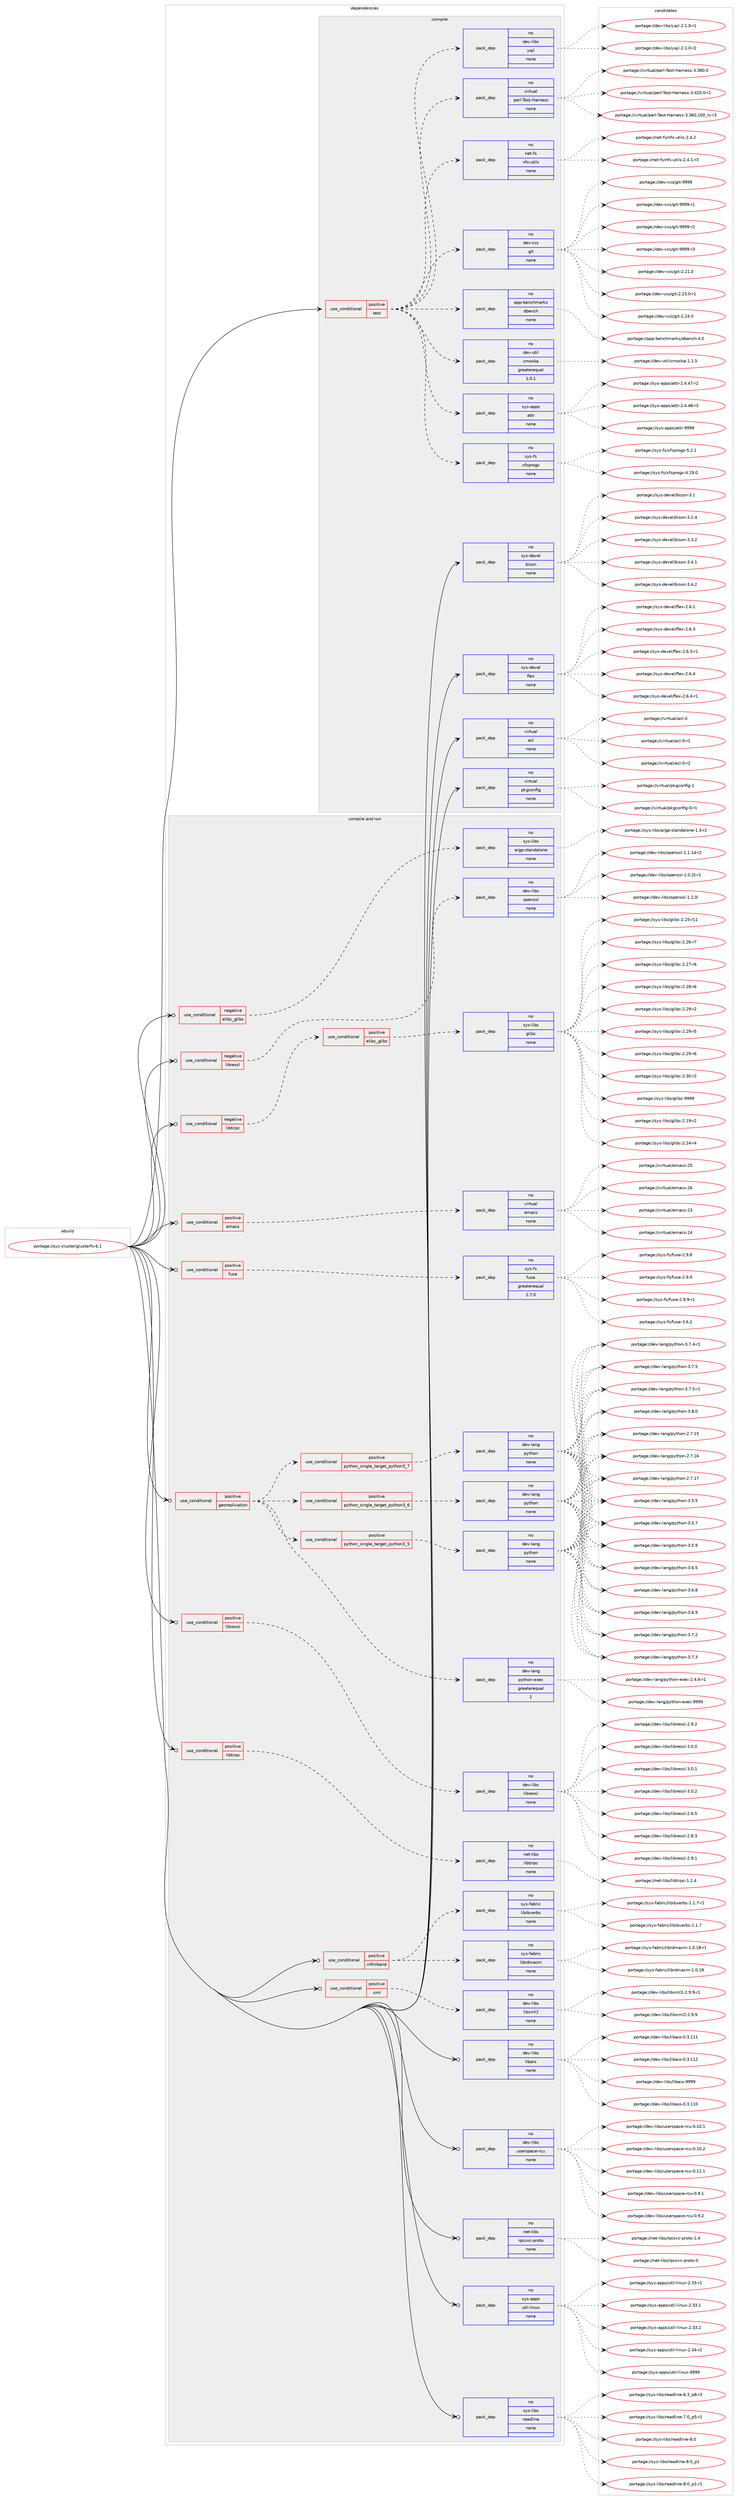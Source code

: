 digraph prolog {

# *************
# Graph options
# *************

newrank=true;
concentrate=true;
compound=true;
graph [rankdir=LR,fontname=Helvetica,fontsize=10,ranksep=1.5];#, ranksep=2.5, nodesep=0.2];
edge  [arrowhead=vee];
node  [fontname=Helvetica,fontsize=10];

# **********
# The ebuild
# **********

subgraph cluster_leftcol {
color=gray;
rank=same;
label=<<i>ebuild</i>>;
id [label="portage://sys-cluster/glusterfs-6.1", color=red, width=4, href="../sys-cluster/glusterfs-6.1.svg"];
}

# ****************
# The dependencies
# ****************

subgraph cluster_midcol {
color=gray;
label=<<i>dependencies</i>>;
subgraph cluster_compile {
fillcolor="#eeeeee";
style=filled;
label=<<i>compile</i>>;
subgraph cond101313 {
dependency416970 [label=<<TABLE BORDER="0" CELLBORDER="1" CELLSPACING="0" CELLPADDING="4"><TR><TD ROWSPAN="3" CELLPADDING="10">use_conditional</TD></TR><TR><TD>positive</TD></TR><TR><TD>test</TD></TR></TABLE>>, shape=none, color=red];
subgraph pack308664 {
dependency416971 [label=<<TABLE BORDER="0" CELLBORDER="1" CELLSPACING="0" CELLPADDING="4" WIDTH="220"><TR><TD ROWSPAN="6" CELLPADDING="30">pack_dep</TD></TR><TR><TD WIDTH="110">no</TD></TR><TR><TD>dev-util</TD></TR><TR><TD>cmocka</TD></TR><TR><TD>greaterequal</TD></TR><TR><TD>1.0.1</TD></TR></TABLE>>, shape=none, color=blue];
}
dependency416970:e -> dependency416971:w [weight=20,style="dashed",arrowhead="vee"];
subgraph pack308665 {
dependency416972 [label=<<TABLE BORDER="0" CELLBORDER="1" CELLSPACING="0" CELLPADDING="4" WIDTH="220"><TR><TD ROWSPAN="6" CELLPADDING="30">pack_dep</TD></TR><TR><TD WIDTH="110">no</TD></TR><TR><TD>app-benchmarks</TD></TR><TR><TD>dbench</TD></TR><TR><TD>none</TD></TR><TR><TD></TD></TR></TABLE>>, shape=none, color=blue];
}
dependency416970:e -> dependency416972:w [weight=20,style="dashed",arrowhead="vee"];
subgraph pack308666 {
dependency416973 [label=<<TABLE BORDER="0" CELLBORDER="1" CELLSPACING="0" CELLPADDING="4" WIDTH="220"><TR><TD ROWSPAN="6" CELLPADDING="30">pack_dep</TD></TR><TR><TD WIDTH="110">no</TD></TR><TR><TD>dev-vcs</TD></TR><TR><TD>git</TD></TR><TR><TD>none</TD></TR><TR><TD></TD></TR></TABLE>>, shape=none, color=blue];
}
dependency416970:e -> dependency416973:w [weight=20,style="dashed",arrowhead="vee"];
subgraph pack308667 {
dependency416974 [label=<<TABLE BORDER="0" CELLBORDER="1" CELLSPACING="0" CELLPADDING="4" WIDTH="220"><TR><TD ROWSPAN="6" CELLPADDING="30">pack_dep</TD></TR><TR><TD WIDTH="110">no</TD></TR><TR><TD>net-fs</TD></TR><TR><TD>nfs-utils</TD></TR><TR><TD>none</TD></TR><TR><TD></TD></TR></TABLE>>, shape=none, color=blue];
}
dependency416970:e -> dependency416974:w [weight=20,style="dashed",arrowhead="vee"];
subgraph pack308668 {
dependency416975 [label=<<TABLE BORDER="0" CELLBORDER="1" CELLSPACING="0" CELLPADDING="4" WIDTH="220"><TR><TD ROWSPAN="6" CELLPADDING="30">pack_dep</TD></TR><TR><TD WIDTH="110">no</TD></TR><TR><TD>virtual</TD></TR><TR><TD>perl-Test-Harness</TD></TR><TR><TD>none</TD></TR><TR><TD></TD></TR></TABLE>>, shape=none, color=blue];
}
dependency416970:e -> dependency416975:w [weight=20,style="dashed",arrowhead="vee"];
subgraph pack308669 {
dependency416976 [label=<<TABLE BORDER="0" CELLBORDER="1" CELLSPACING="0" CELLPADDING="4" WIDTH="220"><TR><TD ROWSPAN="6" CELLPADDING="30">pack_dep</TD></TR><TR><TD WIDTH="110">no</TD></TR><TR><TD>dev-libs</TD></TR><TR><TD>yajl</TD></TR><TR><TD>none</TD></TR><TR><TD></TD></TR></TABLE>>, shape=none, color=blue];
}
dependency416970:e -> dependency416976:w [weight=20,style="dashed",arrowhead="vee"];
subgraph pack308670 {
dependency416977 [label=<<TABLE BORDER="0" CELLBORDER="1" CELLSPACING="0" CELLPADDING="4" WIDTH="220"><TR><TD ROWSPAN="6" CELLPADDING="30">pack_dep</TD></TR><TR><TD WIDTH="110">no</TD></TR><TR><TD>sys-fs</TD></TR><TR><TD>xfsprogs</TD></TR><TR><TD>none</TD></TR><TR><TD></TD></TR></TABLE>>, shape=none, color=blue];
}
dependency416970:e -> dependency416977:w [weight=20,style="dashed",arrowhead="vee"];
subgraph pack308671 {
dependency416978 [label=<<TABLE BORDER="0" CELLBORDER="1" CELLSPACING="0" CELLPADDING="4" WIDTH="220"><TR><TD ROWSPAN="6" CELLPADDING="30">pack_dep</TD></TR><TR><TD WIDTH="110">no</TD></TR><TR><TD>sys-apps</TD></TR><TR><TD>attr</TD></TR><TR><TD>none</TD></TR><TR><TD></TD></TR></TABLE>>, shape=none, color=blue];
}
dependency416970:e -> dependency416978:w [weight=20,style="dashed",arrowhead="vee"];
}
id:e -> dependency416970:w [weight=20,style="solid",arrowhead="vee"];
subgraph pack308672 {
dependency416979 [label=<<TABLE BORDER="0" CELLBORDER="1" CELLSPACING="0" CELLPADDING="4" WIDTH="220"><TR><TD ROWSPAN="6" CELLPADDING="30">pack_dep</TD></TR><TR><TD WIDTH="110">no</TD></TR><TR><TD>sys-devel</TD></TR><TR><TD>bison</TD></TR><TR><TD>none</TD></TR><TR><TD></TD></TR></TABLE>>, shape=none, color=blue];
}
id:e -> dependency416979:w [weight=20,style="solid",arrowhead="vee"];
subgraph pack308673 {
dependency416980 [label=<<TABLE BORDER="0" CELLBORDER="1" CELLSPACING="0" CELLPADDING="4" WIDTH="220"><TR><TD ROWSPAN="6" CELLPADDING="30">pack_dep</TD></TR><TR><TD WIDTH="110">no</TD></TR><TR><TD>sys-devel</TD></TR><TR><TD>flex</TD></TR><TR><TD>none</TD></TR><TR><TD></TD></TR></TABLE>>, shape=none, color=blue];
}
id:e -> dependency416980:w [weight=20,style="solid",arrowhead="vee"];
subgraph pack308674 {
dependency416981 [label=<<TABLE BORDER="0" CELLBORDER="1" CELLSPACING="0" CELLPADDING="4" WIDTH="220"><TR><TD ROWSPAN="6" CELLPADDING="30">pack_dep</TD></TR><TR><TD WIDTH="110">no</TD></TR><TR><TD>virtual</TD></TR><TR><TD>acl</TD></TR><TR><TD>none</TD></TR><TR><TD></TD></TR></TABLE>>, shape=none, color=blue];
}
id:e -> dependency416981:w [weight=20,style="solid",arrowhead="vee"];
subgraph pack308675 {
dependency416982 [label=<<TABLE BORDER="0" CELLBORDER="1" CELLSPACING="0" CELLPADDING="4" WIDTH="220"><TR><TD ROWSPAN="6" CELLPADDING="30">pack_dep</TD></TR><TR><TD WIDTH="110">no</TD></TR><TR><TD>virtual</TD></TR><TR><TD>pkgconfig</TD></TR><TR><TD>none</TD></TR><TR><TD></TD></TR></TABLE>>, shape=none, color=blue];
}
id:e -> dependency416982:w [weight=20,style="solid",arrowhead="vee"];
}
subgraph cluster_compileandrun {
fillcolor="#eeeeee";
style=filled;
label=<<i>compile and run</i>>;
subgraph cond101314 {
dependency416983 [label=<<TABLE BORDER="0" CELLBORDER="1" CELLSPACING="0" CELLPADDING="4"><TR><TD ROWSPAN="3" CELLPADDING="10">use_conditional</TD></TR><TR><TD>negative</TD></TR><TR><TD>elibc_glibc</TD></TR></TABLE>>, shape=none, color=red];
subgraph pack308676 {
dependency416984 [label=<<TABLE BORDER="0" CELLBORDER="1" CELLSPACING="0" CELLPADDING="4" WIDTH="220"><TR><TD ROWSPAN="6" CELLPADDING="30">pack_dep</TD></TR><TR><TD WIDTH="110">no</TD></TR><TR><TD>sys-libs</TD></TR><TR><TD>argp-standalone</TD></TR><TR><TD>none</TD></TR><TR><TD></TD></TR></TABLE>>, shape=none, color=blue];
}
dependency416983:e -> dependency416984:w [weight=20,style="dashed",arrowhead="vee"];
}
id:e -> dependency416983:w [weight=20,style="solid",arrowhead="odotvee"];
subgraph cond101315 {
dependency416985 [label=<<TABLE BORDER="0" CELLBORDER="1" CELLSPACING="0" CELLPADDING="4"><TR><TD ROWSPAN="3" CELLPADDING="10">use_conditional</TD></TR><TR><TD>negative</TD></TR><TR><TD>libressl</TD></TR></TABLE>>, shape=none, color=red];
subgraph pack308677 {
dependency416986 [label=<<TABLE BORDER="0" CELLBORDER="1" CELLSPACING="0" CELLPADDING="4" WIDTH="220"><TR><TD ROWSPAN="6" CELLPADDING="30">pack_dep</TD></TR><TR><TD WIDTH="110">no</TD></TR><TR><TD>dev-libs</TD></TR><TR><TD>openssl</TD></TR><TR><TD>none</TD></TR><TR><TD></TD></TR></TABLE>>, shape=none, color=blue];
}
dependency416985:e -> dependency416986:w [weight=20,style="dashed",arrowhead="vee"];
}
id:e -> dependency416985:w [weight=20,style="solid",arrowhead="odotvee"];
subgraph cond101316 {
dependency416987 [label=<<TABLE BORDER="0" CELLBORDER="1" CELLSPACING="0" CELLPADDING="4"><TR><TD ROWSPAN="3" CELLPADDING="10">use_conditional</TD></TR><TR><TD>negative</TD></TR><TR><TD>libtirpc</TD></TR></TABLE>>, shape=none, color=red];
subgraph cond101317 {
dependency416988 [label=<<TABLE BORDER="0" CELLBORDER="1" CELLSPACING="0" CELLPADDING="4"><TR><TD ROWSPAN="3" CELLPADDING="10">use_conditional</TD></TR><TR><TD>positive</TD></TR><TR><TD>elibc_glibc</TD></TR></TABLE>>, shape=none, color=red];
subgraph pack308678 {
dependency416989 [label=<<TABLE BORDER="0" CELLBORDER="1" CELLSPACING="0" CELLPADDING="4" WIDTH="220"><TR><TD ROWSPAN="6" CELLPADDING="30">pack_dep</TD></TR><TR><TD WIDTH="110">no</TD></TR><TR><TD>sys-libs</TD></TR><TR><TD>glibc</TD></TR><TR><TD>none</TD></TR><TR><TD></TD></TR></TABLE>>, shape=none, color=blue];
}
dependency416988:e -> dependency416989:w [weight=20,style="dashed",arrowhead="vee"];
}
dependency416987:e -> dependency416988:w [weight=20,style="dashed",arrowhead="vee"];
}
id:e -> dependency416987:w [weight=20,style="solid",arrowhead="odotvee"];
subgraph cond101318 {
dependency416990 [label=<<TABLE BORDER="0" CELLBORDER="1" CELLSPACING="0" CELLPADDING="4"><TR><TD ROWSPAN="3" CELLPADDING="10">use_conditional</TD></TR><TR><TD>positive</TD></TR><TR><TD>emacs</TD></TR></TABLE>>, shape=none, color=red];
subgraph pack308679 {
dependency416991 [label=<<TABLE BORDER="0" CELLBORDER="1" CELLSPACING="0" CELLPADDING="4" WIDTH="220"><TR><TD ROWSPAN="6" CELLPADDING="30">pack_dep</TD></TR><TR><TD WIDTH="110">no</TD></TR><TR><TD>virtual</TD></TR><TR><TD>emacs</TD></TR><TR><TD>none</TD></TR><TR><TD></TD></TR></TABLE>>, shape=none, color=blue];
}
dependency416990:e -> dependency416991:w [weight=20,style="dashed",arrowhead="vee"];
}
id:e -> dependency416990:w [weight=20,style="solid",arrowhead="odotvee"];
subgraph cond101319 {
dependency416992 [label=<<TABLE BORDER="0" CELLBORDER="1" CELLSPACING="0" CELLPADDING="4"><TR><TD ROWSPAN="3" CELLPADDING="10">use_conditional</TD></TR><TR><TD>positive</TD></TR><TR><TD>fuse</TD></TR></TABLE>>, shape=none, color=red];
subgraph pack308680 {
dependency416993 [label=<<TABLE BORDER="0" CELLBORDER="1" CELLSPACING="0" CELLPADDING="4" WIDTH="220"><TR><TD ROWSPAN="6" CELLPADDING="30">pack_dep</TD></TR><TR><TD WIDTH="110">no</TD></TR><TR><TD>sys-fs</TD></TR><TR><TD>fuse</TD></TR><TR><TD>greaterequal</TD></TR><TR><TD>2.7.0</TD></TR></TABLE>>, shape=none, color=blue];
}
dependency416992:e -> dependency416993:w [weight=20,style="dashed",arrowhead="vee"];
}
id:e -> dependency416992:w [weight=20,style="solid",arrowhead="odotvee"];
subgraph cond101320 {
dependency416994 [label=<<TABLE BORDER="0" CELLBORDER="1" CELLSPACING="0" CELLPADDING="4"><TR><TD ROWSPAN="3" CELLPADDING="10">use_conditional</TD></TR><TR><TD>positive</TD></TR><TR><TD>georeplication</TD></TR></TABLE>>, shape=none, color=red];
subgraph cond101321 {
dependency416995 [label=<<TABLE BORDER="0" CELLBORDER="1" CELLSPACING="0" CELLPADDING="4"><TR><TD ROWSPAN="3" CELLPADDING="10">use_conditional</TD></TR><TR><TD>positive</TD></TR><TR><TD>python_single_target_python3_5</TD></TR></TABLE>>, shape=none, color=red];
subgraph pack308681 {
dependency416996 [label=<<TABLE BORDER="0" CELLBORDER="1" CELLSPACING="0" CELLPADDING="4" WIDTH="220"><TR><TD ROWSPAN="6" CELLPADDING="30">pack_dep</TD></TR><TR><TD WIDTH="110">no</TD></TR><TR><TD>dev-lang</TD></TR><TR><TD>python</TD></TR><TR><TD>none</TD></TR><TR><TD></TD></TR></TABLE>>, shape=none, color=blue];
}
dependency416995:e -> dependency416996:w [weight=20,style="dashed",arrowhead="vee"];
}
dependency416994:e -> dependency416995:w [weight=20,style="dashed",arrowhead="vee"];
subgraph cond101322 {
dependency416997 [label=<<TABLE BORDER="0" CELLBORDER="1" CELLSPACING="0" CELLPADDING="4"><TR><TD ROWSPAN="3" CELLPADDING="10">use_conditional</TD></TR><TR><TD>positive</TD></TR><TR><TD>python_single_target_python3_6</TD></TR></TABLE>>, shape=none, color=red];
subgraph pack308682 {
dependency416998 [label=<<TABLE BORDER="0" CELLBORDER="1" CELLSPACING="0" CELLPADDING="4" WIDTH="220"><TR><TD ROWSPAN="6" CELLPADDING="30">pack_dep</TD></TR><TR><TD WIDTH="110">no</TD></TR><TR><TD>dev-lang</TD></TR><TR><TD>python</TD></TR><TR><TD>none</TD></TR><TR><TD></TD></TR></TABLE>>, shape=none, color=blue];
}
dependency416997:e -> dependency416998:w [weight=20,style="dashed",arrowhead="vee"];
}
dependency416994:e -> dependency416997:w [weight=20,style="dashed",arrowhead="vee"];
subgraph cond101323 {
dependency416999 [label=<<TABLE BORDER="0" CELLBORDER="1" CELLSPACING="0" CELLPADDING="4"><TR><TD ROWSPAN="3" CELLPADDING="10">use_conditional</TD></TR><TR><TD>positive</TD></TR><TR><TD>python_single_target_python3_7</TD></TR></TABLE>>, shape=none, color=red];
subgraph pack308683 {
dependency417000 [label=<<TABLE BORDER="0" CELLBORDER="1" CELLSPACING="0" CELLPADDING="4" WIDTH="220"><TR><TD ROWSPAN="6" CELLPADDING="30">pack_dep</TD></TR><TR><TD WIDTH="110">no</TD></TR><TR><TD>dev-lang</TD></TR><TR><TD>python</TD></TR><TR><TD>none</TD></TR><TR><TD></TD></TR></TABLE>>, shape=none, color=blue];
}
dependency416999:e -> dependency417000:w [weight=20,style="dashed",arrowhead="vee"];
}
dependency416994:e -> dependency416999:w [weight=20,style="dashed",arrowhead="vee"];
subgraph pack308684 {
dependency417001 [label=<<TABLE BORDER="0" CELLBORDER="1" CELLSPACING="0" CELLPADDING="4" WIDTH="220"><TR><TD ROWSPAN="6" CELLPADDING="30">pack_dep</TD></TR><TR><TD WIDTH="110">no</TD></TR><TR><TD>dev-lang</TD></TR><TR><TD>python-exec</TD></TR><TR><TD>greaterequal</TD></TR><TR><TD>2</TD></TR></TABLE>>, shape=none, color=blue];
}
dependency416994:e -> dependency417001:w [weight=20,style="dashed",arrowhead="vee"];
}
id:e -> dependency416994:w [weight=20,style="solid",arrowhead="odotvee"];
subgraph cond101324 {
dependency417002 [label=<<TABLE BORDER="0" CELLBORDER="1" CELLSPACING="0" CELLPADDING="4"><TR><TD ROWSPAN="3" CELLPADDING="10">use_conditional</TD></TR><TR><TD>positive</TD></TR><TR><TD>infiniband</TD></TR></TABLE>>, shape=none, color=red];
subgraph pack308685 {
dependency417003 [label=<<TABLE BORDER="0" CELLBORDER="1" CELLSPACING="0" CELLPADDING="4" WIDTH="220"><TR><TD ROWSPAN="6" CELLPADDING="30">pack_dep</TD></TR><TR><TD WIDTH="110">no</TD></TR><TR><TD>sys-fabric</TD></TR><TR><TD>libibverbs</TD></TR><TR><TD>none</TD></TR><TR><TD></TD></TR></TABLE>>, shape=none, color=blue];
}
dependency417002:e -> dependency417003:w [weight=20,style="dashed",arrowhead="vee"];
subgraph pack308686 {
dependency417004 [label=<<TABLE BORDER="0" CELLBORDER="1" CELLSPACING="0" CELLPADDING="4" WIDTH="220"><TR><TD ROWSPAN="6" CELLPADDING="30">pack_dep</TD></TR><TR><TD WIDTH="110">no</TD></TR><TR><TD>sys-fabric</TD></TR><TR><TD>librdmacm</TD></TR><TR><TD>none</TD></TR><TR><TD></TD></TR></TABLE>>, shape=none, color=blue];
}
dependency417002:e -> dependency417004:w [weight=20,style="dashed",arrowhead="vee"];
}
id:e -> dependency417002:w [weight=20,style="solid",arrowhead="odotvee"];
subgraph cond101325 {
dependency417005 [label=<<TABLE BORDER="0" CELLBORDER="1" CELLSPACING="0" CELLPADDING="4"><TR><TD ROWSPAN="3" CELLPADDING="10">use_conditional</TD></TR><TR><TD>positive</TD></TR><TR><TD>libressl</TD></TR></TABLE>>, shape=none, color=red];
subgraph pack308687 {
dependency417006 [label=<<TABLE BORDER="0" CELLBORDER="1" CELLSPACING="0" CELLPADDING="4" WIDTH="220"><TR><TD ROWSPAN="6" CELLPADDING="30">pack_dep</TD></TR><TR><TD WIDTH="110">no</TD></TR><TR><TD>dev-libs</TD></TR><TR><TD>libressl</TD></TR><TR><TD>none</TD></TR><TR><TD></TD></TR></TABLE>>, shape=none, color=blue];
}
dependency417005:e -> dependency417006:w [weight=20,style="dashed",arrowhead="vee"];
}
id:e -> dependency417005:w [weight=20,style="solid",arrowhead="odotvee"];
subgraph cond101326 {
dependency417007 [label=<<TABLE BORDER="0" CELLBORDER="1" CELLSPACING="0" CELLPADDING="4"><TR><TD ROWSPAN="3" CELLPADDING="10">use_conditional</TD></TR><TR><TD>positive</TD></TR><TR><TD>libtirpc</TD></TR></TABLE>>, shape=none, color=red];
subgraph pack308688 {
dependency417008 [label=<<TABLE BORDER="0" CELLBORDER="1" CELLSPACING="0" CELLPADDING="4" WIDTH="220"><TR><TD ROWSPAN="6" CELLPADDING="30">pack_dep</TD></TR><TR><TD WIDTH="110">no</TD></TR><TR><TD>net-libs</TD></TR><TR><TD>libtirpc</TD></TR><TR><TD>none</TD></TR><TR><TD></TD></TR></TABLE>>, shape=none, color=blue];
}
dependency417007:e -> dependency417008:w [weight=20,style="dashed",arrowhead="vee"];
}
id:e -> dependency417007:w [weight=20,style="solid",arrowhead="odotvee"];
subgraph cond101327 {
dependency417009 [label=<<TABLE BORDER="0" CELLBORDER="1" CELLSPACING="0" CELLPADDING="4"><TR><TD ROWSPAN="3" CELLPADDING="10">use_conditional</TD></TR><TR><TD>positive</TD></TR><TR><TD>xml</TD></TR></TABLE>>, shape=none, color=red];
subgraph pack308689 {
dependency417010 [label=<<TABLE BORDER="0" CELLBORDER="1" CELLSPACING="0" CELLPADDING="4" WIDTH="220"><TR><TD ROWSPAN="6" CELLPADDING="30">pack_dep</TD></TR><TR><TD WIDTH="110">no</TD></TR><TR><TD>dev-libs</TD></TR><TR><TD>libxml2</TD></TR><TR><TD>none</TD></TR><TR><TD></TD></TR></TABLE>>, shape=none, color=blue];
}
dependency417009:e -> dependency417010:w [weight=20,style="dashed",arrowhead="vee"];
}
id:e -> dependency417009:w [weight=20,style="solid",arrowhead="odotvee"];
subgraph pack308690 {
dependency417011 [label=<<TABLE BORDER="0" CELLBORDER="1" CELLSPACING="0" CELLPADDING="4" WIDTH="220"><TR><TD ROWSPAN="6" CELLPADDING="30">pack_dep</TD></TR><TR><TD WIDTH="110">no</TD></TR><TR><TD>dev-libs</TD></TR><TR><TD>libaio</TD></TR><TR><TD>none</TD></TR><TR><TD></TD></TR></TABLE>>, shape=none, color=blue];
}
id:e -> dependency417011:w [weight=20,style="solid",arrowhead="odotvee"];
subgraph pack308691 {
dependency417012 [label=<<TABLE BORDER="0" CELLBORDER="1" CELLSPACING="0" CELLPADDING="4" WIDTH="220"><TR><TD ROWSPAN="6" CELLPADDING="30">pack_dep</TD></TR><TR><TD WIDTH="110">no</TD></TR><TR><TD>dev-libs</TD></TR><TR><TD>userspace-rcu</TD></TR><TR><TD>none</TD></TR><TR><TD></TD></TR></TABLE>>, shape=none, color=blue];
}
id:e -> dependency417012:w [weight=20,style="solid",arrowhead="odotvee"];
subgraph pack308692 {
dependency417013 [label=<<TABLE BORDER="0" CELLBORDER="1" CELLSPACING="0" CELLPADDING="4" WIDTH="220"><TR><TD ROWSPAN="6" CELLPADDING="30">pack_dep</TD></TR><TR><TD WIDTH="110">no</TD></TR><TR><TD>net-libs</TD></TR><TR><TD>rpcsvc-proto</TD></TR><TR><TD>none</TD></TR><TR><TD></TD></TR></TABLE>>, shape=none, color=blue];
}
id:e -> dependency417013:w [weight=20,style="solid",arrowhead="odotvee"];
subgraph pack308693 {
dependency417014 [label=<<TABLE BORDER="0" CELLBORDER="1" CELLSPACING="0" CELLPADDING="4" WIDTH="220"><TR><TD ROWSPAN="6" CELLPADDING="30">pack_dep</TD></TR><TR><TD WIDTH="110">no</TD></TR><TR><TD>sys-apps</TD></TR><TR><TD>util-linux</TD></TR><TR><TD>none</TD></TR><TR><TD></TD></TR></TABLE>>, shape=none, color=blue];
}
id:e -> dependency417014:w [weight=20,style="solid",arrowhead="odotvee"];
subgraph pack308694 {
dependency417015 [label=<<TABLE BORDER="0" CELLBORDER="1" CELLSPACING="0" CELLPADDING="4" WIDTH="220"><TR><TD ROWSPAN="6" CELLPADDING="30">pack_dep</TD></TR><TR><TD WIDTH="110">no</TD></TR><TR><TD>sys-libs</TD></TR><TR><TD>readline</TD></TR><TR><TD>none</TD></TR><TR><TD></TD></TR></TABLE>>, shape=none, color=blue];
}
id:e -> dependency417015:w [weight=20,style="solid",arrowhead="odotvee"];
}
subgraph cluster_run {
fillcolor="#eeeeee";
style=filled;
label=<<i>run</i>>;
}
}

# **************
# The candidates
# **************

subgraph cluster_choices {
rank=same;
color=gray;
label=<<i>candidates</i>>;

subgraph choice308664 {
color=black;
nodesep=1;
choiceportage1001011184511711610510847991091119910797454946494653 [label="portage://dev-util/cmocka-1.1.5", color=red, width=4,href="../dev-util/cmocka-1.1.5.svg"];
dependency416971:e -> choiceportage1001011184511711610510847991091119910797454946494653:w [style=dotted,weight="100"];
}
subgraph choice308665 {
color=black;
nodesep=1;
choiceportage971121124598101110991041099711410711547100981011109910445524648 [label="portage://app-benchmarks/dbench-4.0", color=red, width=4,href="../app-benchmarks/dbench-4.0.svg"];
dependency416972:e -> choiceportage971121124598101110991041099711410711547100981011109910445524648:w [style=dotted,weight="100"];
}
subgraph choice308666 {
color=black;
nodesep=1;
choiceportage10010111845118991154710310511645504650494648 [label="portage://dev-vcs/git-2.21.0", color=red, width=4,href="../dev-vcs/git-2.21.0.svg"];
choiceportage100101118451189911547103105116455046505146484511449 [label="portage://dev-vcs/git-2.23.0-r1", color=red, width=4,href="../dev-vcs/git-2.23.0-r1.svg"];
choiceportage10010111845118991154710310511645504650524648 [label="portage://dev-vcs/git-2.24.0", color=red, width=4,href="../dev-vcs/git-2.24.0.svg"];
choiceportage1001011184511899115471031051164557575757 [label="portage://dev-vcs/git-9999", color=red, width=4,href="../dev-vcs/git-9999.svg"];
choiceportage10010111845118991154710310511645575757574511449 [label="portage://dev-vcs/git-9999-r1", color=red, width=4,href="../dev-vcs/git-9999-r1.svg"];
choiceportage10010111845118991154710310511645575757574511450 [label="portage://dev-vcs/git-9999-r2", color=red, width=4,href="../dev-vcs/git-9999-r2.svg"];
choiceportage10010111845118991154710310511645575757574511451 [label="portage://dev-vcs/git-9999-r3", color=red, width=4,href="../dev-vcs/git-9999-r3.svg"];
dependency416973:e -> choiceportage10010111845118991154710310511645504650494648:w [style=dotted,weight="100"];
dependency416973:e -> choiceportage100101118451189911547103105116455046505146484511449:w [style=dotted,weight="100"];
dependency416973:e -> choiceportage10010111845118991154710310511645504650524648:w [style=dotted,weight="100"];
dependency416973:e -> choiceportage1001011184511899115471031051164557575757:w [style=dotted,weight="100"];
dependency416973:e -> choiceportage10010111845118991154710310511645575757574511449:w [style=dotted,weight="100"];
dependency416973:e -> choiceportage10010111845118991154710310511645575757574511450:w [style=dotted,weight="100"];
dependency416973:e -> choiceportage10010111845118991154710310511645575757574511451:w [style=dotted,weight="100"];
}
subgraph choice308667 {
color=black;
nodesep=1;
choiceportage1101011164510211547110102115451171161051081154550465246494511451 [label="portage://net-fs/nfs-utils-2.4.1-r3", color=red, width=4,href="../net-fs/nfs-utils-2.4.1-r3.svg"];
choiceportage110101116451021154711010211545117116105108115455046524650 [label="portage://net-fs/nfs-utils-2.4.2", color=red, width=4,href="../net-fs/nfs-utils-2.4.2.svg"];
dependency416974:e -> choiceportage1101011164510211547110102115451171161051081154550465246494511451:w [style=dotted,weight="100"];
dependency416974:e -> choiceportage110101116451021154711010211545117116105108115455046524650:w [style=dotted,weight="100"];
}
subgraph choice308668 {
color=black;
nodesep=1;
choiceportage118105114116117971084711210111410845841011151164572971141101011151154551465154484649484895114994511451 [label="portage://virtual/perl-Test-Harness-3.360.100_rc-r3", color=red, width=4,href="../virtual/perl-Test-Harness-3.360.100_rc-r3.svg"];
choiceportage118105114116117971084711210111410845841011151164572971141101011151154551465156484648 [label="portage://virtual/perl-Test-Harness-3.380.0", color=red, width=4,href="../virtual/perl-Test-Harness-3.380.0.svg"];
choiceportage1181051141161179710847112101114108458410111511645729711411010111511545514652504846484511449 [label="portage://virtual/perl-Test-Harness-3.420.0-r1", color=red, width=4,href="../virtual/perl-Test-Harness-3.420.0-r1.svg"];
dependency416975:e -> choiceportage118105114116117971084711210111410845841011151164572971141101011151154551465154484649484895114994511451:w [style=dotted,weight="100"];
dependency416975:e -> choiceportage118105114116117971084711210111410845841011151164572971141101011151154551465156484648:w [style=dotted,weight="100"];
dependency416975:e -> choiceportage1181051141161179710847112101114108458410111511645729711411010111511545514652504846484511449:w [style=dotted,weight="100"];
}
subgraph choice308669 {
color=black;
nodesep=1;
choiceportage100101118451081059811547121971061084550464946484511449 [label="portage://dev-libs/yajl-2.1.0-r1", color=red, width=4,href="../dev-libs/yajl-2.1.0-r1.svg"];
choiceportage100101118451081059811547121971061084550464946484511450 [label="portage://dev-libs/yajl-2.1.0-r2", color=red, width=4,href="../dev-libs/yajl-2.1.0-r2.svg"];
dependency416976:e -> choiceportage100101118451081059811547121971061084550464946484511449:w [style=dotted,weight="100"];
dependency416976:e -> choiceportage100101118451081059811547121971061084550464946484511450:w [style=dotted,weight="100"];
}
subgraph choice308670 {
color=black;
nodesep=1;
choiceportage115121115451021154712010211511211411110311545524649574648 [label="portage://sys-fs/xfsprogs-4.19.0", color=red, width=4,href="../sys-fs/xfsprogs-4.19.0.svg"];
choiceportage1151211154510211547120102115112114111103115455346504649 [label="portage://sys-fs/xfsprogs-5.2.1", color=red, width=4,href="../sys-fs/xfsprogs-5.2.1.svg"];
dependency416977:e -> choiceportage115121115451021154712010211511211411110311545524649574648:w [style=dotted,weight="100"];
dependency416977:e -> choiceportage1151211154510211547120102115112114111103115455346504649:w [style=dotted,weight="100"];
}
subgraph choice308671 {
color=black;
nodesep=1;
choiceportage11512111545971121121154797116116114455046524652554511450 [label="portage://sys-apps/attr-2.4.47-r2", color=red, width=4,href="../sys-apps/attr-2.4.47-r2.svg"];
choiceportage11512111545971121121154797116116114455046524652564511451 [label="portage://sys-apps/attr-2.4.48-r3", color=red, width=4,href="../sys-apps/attr-2.4.48-r3.svg"];
choiceportage115121115459711211211547971161161144557575757 [label="portage://sys-apps/attr-9999", color=red, width=4,href="../sys-apps/attr-9999.svg"];
dependency416978:e -> choiceportage11512111545971121121154797116116114455046524652554511450:w [style=dotted,weight="100"];
dependency416978:e -> choiceportage11512111545971121121154797116116114455046524652564511451:w [style=dotted,weight="100"];
dependency416978:e -> choiceportage115121115459711211211547971161161144557575757:w [style=dotted,weight="100"];
}
subgraph choice308672 {
color=black;
nodesep=1;
choiceportage11512111545100101118101108479810511511111045514649 [label="portage://sys-devel/bison-3.1", color=red, width=4,href="../sys-devel/bison-3.1.svg"];
choiceportage115121115451001011181011084798105115111110455146504652 [label="portage://sys-devel/bison-3.2.4", color=red, width=4,href="../sys-devel/bison-3.2.4.svg"];
choiceportage115121115451001011181011084798105115111110455146514650 [label="portage://sys-devel/bison-3.3.2", color=red, width=4,href="../sys-devel/bison-3.3.2.svg"];
choiceportage115121115451001011181011084798105115111110455146524649 [label="portage://sys-devel/bison-3.4.1", color=red, width=4,href="../sys-devel/bison-3.4.1.svg"];
choiceportage115121115451001011181011084798105115111110455146524650 [label="portage://sys-devel/bison-3.4.2", color=red, width=4,href="../sys-devel/bison-3.4.2.svg"];
dependency416979:e -> choiceportage11512111545100101118101108479810511511111045514649:w [style=dotted,weight="100"];
dependency416979:e -> choiceportage115121115451001011181011084798105115111110455146504652:w [style=dotted,weight="100"];
dependency416979:e -> choiceportage115121115451001011181011084798105115111110455146514650:w [style=dotted,weight="100"];
dependency416979:e -> choiceportage115121115451001011181011084798105115111110455146524649:w [style=dotted,weight="100"];
dependency416979:e -> choiceportage115121115451001011181011084798105115111110455146524650:w [style=dotted,weight="100"];
}
subgraph choice308673 {
color=black;
nodesep=1;
choiceportage1151211154510010111810110847102108101120455046544649 [label="portage://sys-devel/flex-2.6.1", color=red, width=4,href="../sys-devel/flex-2.6.1.svg"];
choiceportage1151211154510010111810110847102108101120455046544651 [label="portage://sys-devel/flex-2.6.3", color=red, width=4,href="../sys-devel/flex-2.6.3.svg"];
choiceportage11512111545100101118101108471021081011204550465446514511449 [label="portage://sys-devel/flex-2.6.3-r1", color=red, width=4,href="../sys-devel/flex-2.6.3-r1.svg"];
choiceportage1151211154510010111810110847102108101120455046544652 [label="portage://sys-devel/flex-2.6.4", color=red, width=4,href="../sys-devel/flex-2.6.4.svg"];
choiceportage11512111545100101118101108471021081011204550465446524511449 [label="portage://sys-devel/flex-2.6.4-r1", color=red, width=4,href="../sys-devel/flex-2.6.4-r1.svg"];
dependency416980:e -> choiceportage1151211154510010111810110847102108101120455046544649:w [style=dotted,weight="100"];
dependency416980:e -> choiceportage1151211154510010111810110847102108101120455046544651:w [style=dotted,weight="100"];
dependency416980:e -> choiceportage11512111545100101118101108471021081011204550465446514511449:w [style=dotted,weight="100"];
dependency416980:e -> choiceportage1151211154510010111810110847102108101120455046544652:w [style=dotted,weight="100"];
dependency416980:e -> choiceportage11512111545100101118101108471021081011204550465446524511449:w [style=dotted,weight="100"];
}
subgraph choice308674 {
color=black;
nodesep=1;
choiceportage118105114116117971084797991084548 [label="portage://virtual/acl-0", color=red, width=4,href="../virtual/acl-0.svg"];
choiceportage1181051141161179710847979910845484511449 [label="portage://virtual/acl-0-r1", color=red, width=4,href="../virtual/acl-0-r1.svg"];
choiceportage1181051141161179710847979910845484511450 [label="portage://virtual/acl-0-r2", color=red, width=4,href="../virtual/acl-0-r2.svg"];
dependency416981:e -> choiceportage118105114116117971084797991084548:w [style=dotted,weight="100"];
dependency416981:e -> choiceportage1181051141161179710847979910845484511449:w [style=dotted,weight="100"];
dependency416981:e -> choiceportage1181051141161179710847979910845484511450:w [style=dotted,weight="100"];
}
subgraph choice308675 {
color=black;
nodesep=1;
choiceportage11810511411611797108471121071039911111010210510345484511449 [label="portage://virtual/pkgconfig-0-r1", color=red, width=4,href="../virtual/pkgconfig-0-r1.svg"];
choiceportage1181051141161179710847112107103991111101021051034549 [label="portage://virtual/pkgconfig-1", color=red, width=4,href="../virtual/pkgconfig-1.svg"];
dependency416982:e -> choiceportage11810511411611797108471121071039911111010210510345484511449:w [style=dotted,weight="100"];
dependency416982:e -> choiceportage1181051141161179710847112107103991111101021051034549:w [style=dotted,weight="100"];
}
subgraph choice308676 {
color=black;
nodesep=1;
choiceportage11512111545108105981154797114103112451151169711010097108111110101454946514511450 [label="portage://sys-libs/argp-standalone-1.3-r2", color=red, width=4,href="../sys-libs/argp-standalone-1.3-r2.svg"];
dependency416984:e -> choiceportage11512111545108105981154797114103112451151169711010097108111110101454946514511450:w [style=dotted,weight="100"];
}
subgraph choice308677 {
color=black;
nodesep=1;
choiceportage1001011184510810598115471111121011101151151084549464846501164511449 [label="portage://dev-libs/openssl-1.0.2t-r1", color=red, width=4,href="../dev-libs/openssl-1.0.2t-r1.svg"];
choiceportage100101118451081059811547111112101110115115108454946494648108 [label="portage://dev-libs/openssl-1.1.0l", color=red, width=4,href="../dev-libs/openssl-1.1.0l.svg"];
choiceportage1001011184510810598115471111121011101151151084549464946491004511450 [label="portage://dev-libs/openssl-1.1.1d-r2", color=red, width=4,href="../dev-libs/openssl-1.1.1d-r2.svg"];
dependency416986:e -> choiceportage1001011184510810598115471111121011101151151084549464846501164511449:w [style=dotted,weight="100"];
dependency416986:e -> choiceportage100101118451081059811547111112101110115115108454946494648108:w [style=dotted,weight="100"];
dependency416986:e -> choiceportage1001011184510810598115471111121011101151151084549464946491004511450:w [style=dotted,weight="100"];
}
subgraph choice308678 {
color=black;
nodesep=1;
choiceportage115121115451081059811547103108105989945504649574511450 [label="portage://sys-libs/glibc-2.19-r2", color=red, width=4,href="../sys-libs/glibc-2.19-r2.svg"];
choiceportage115121115451081059811547103108105989945504650524511452 [label="portage://sys-libs/glibc-2.24-r4", color=red, width=4,href="../sys-libs/glibc-2.24-r4.svg"];
choiceportage11512111545108105981154710310810598994550465053451144949 [label="portage://sys-libs/glibc-2.25-r11", color=red, width=4,href="../sys-libs/glibc-2.25-r11.svg"];
choiceportage115121115451081059811547103108105989945504650544511455 [label="portage://sys-libs/glibc-2.26-r7", color=red, width=4,href="../sys-libs/glibc-2.26-r7.svg"];
choiceportage115121115451081059811547103108105989945504650554511454 [label="portage://sys-libs/glibc-2.27-r6", color=red, width=4,href="../sys-libs/glibc-2.27-r6.svg"];
choiceportage115121115451081059811547103108105989945504650564511454 [label="portage://sys-libs/glibc-2.28-r6", color=red, width=4,href="../sys-libs/glibc-2.28-r6.svg"];
choiceportage115121115451081059811547103108105989945504650574511450 [label="portage://sys-libs/glibc-2.29-r2", color=red, width=4,href="../sys-libs/glibc-2.29-r2.svg"];
choiceportage115121115451081059811547103108105989945504650574511453 [label="portage://sys-libs/glibc-2.29-r5", color=red, width=4,href="../sys-libs/glibc-2.29-r5.svg"];
choiceportage115121115451081059811547103108105989945504650574511454 [label="portage://sys-libs/glibc-2.29-r6", color=red, width=4,href="../sys-libs/glibc-2.29-r6.svg"];
choiceportage115121115451081059811547103108105989945504651484511450 [label="portage://sys-libs/glibc-2.30-r2", color=red, width=4,href="../sys-libs/glibc-2.30-r2.svg"];
choiceportage11512111545108105981154710310810598994557575757 [label="portage://sys-libs/glibc-9999", color=red, width=4,href="../sys-libs/glibc-9999.svg"];
dependency416989:e -> choiceportage115121115451081059811547103108105989945504649574511450:w [style=dotted,weight="100"];
dependency416989:e -> choiceportage115121115451081059811547103108105989945504650524511452:w [style=dotted,weight="100"];
dependency416989:e -> choiceportage11512111545108105981154710310810598994550465053451144949:w [style=dotted,weight="100"];
dependency416989:e -> choiceportage115121115451081059811547103108105989945504650544511455:w [style=dotted,weight="100"];
dependency416989:e -> choiceportage115121115451081059811547103108105989945504650554511454:w [style=dotted,weight="100"];
dependency416989:e -> choiceportage115121115451081059811547103108105989945504650564511454:w [style=dotted,weight="100"];
dependency416989:e -> choiceportage115121115451081059811547103108105989945504650574511450:w [style=dotted,weight="100"];
dependency416989:e -> choiceportage115121115451081059811547103108105989945504650574511453:w [style=dotted,weight="100"];
dependency416989:e -> choiceportage115121115451081059811547103108105989945504650574511454:w [style=dotted,weight="100"];
dependency416989:e -> choiceportage115121115451081059811547103108105989945504651484511450:w [style=dotted,weight="100"];
dependency416989:e -> choiceportage11512111545108105981154710310810598994557575757:w [style=dotted,weight="100"];
}
subgraph choice308679 {
color=black;
nodesep=1;
choiceportage11810511411611797108471011099799115455051 [label="portage://virtual/emacs-23", color=red, width=4,href="../virtual/emacs-23.svg"];
choiceportage11810511411611797108471011099799115455052 [label="portage://virtual/emacs-24", color=red, width=4,href="../virtual/emacs-24.svg"];
choiceportage11810511411611797108471011099799115455053 [label="portage://virtual/emacs-25", color=red, width=4,href="../virtual/emacs-25.svg"];
choiceportage11810511411611797108471011099799115455054 [label="portage://virtual/emacs-26", color=red, width=4,href="../virtual/emacs-26.svg"];
dependency416991:e -> choiceportage11810511411611797108471011099799115455051:w [style=dotted,weight="100"];
dependency416991:e -> choiceportage11810511411611797108471011099799115455052:w [style=dotted,weight="100"];
dependency416991:e -> choiceportage11810511411611797108471011099799115455053:w [style=dotted,weight="100"];
dependency416991:e -> choiceportage11810511411611797108471011099799115455054:w [style=dotted,weight="100"];
}
subgraph choice308680 {
color=black;
nodesep=1;
choiceportage1151211154510211547102117115101455046574656 [label="portage://sys-fs/fuse-2.9.8", color=red, width=4,href="../sys-fs/fuse-2.9.8.svg"];
choiceportage1151211154510211547102117115101455046574657 [label="portage://sys-fs/fuse-2.9.9", color=red, width=4,href="../sys-fs/fuse-2.9.9.svg"];
choiceportage11512111545102115471021171151014550465746574511449 [label="portage://sys-fs/fuse-2.9.9-r1", color=red, width=4,href="../sys-fs/fuse-2.9.9-r1.svg"];
choiceportage1151211154510211547102117115101455146544650 [label="portage://sys-fs/fuse-3.6.2", color=red, width=4,href="../sys-fs/fuse-3.6.2.svg"];
dependency416993:e -> choiceportage1151211154510211547102117115101455046574656:w [style=dotted,weight="100"];
dependency416993:e -> choiceportage1151211154510211547102117115101455046574657:w [style=dotted,weight="100"];
dependency416993:e -> choiceportage11512111545102115471021171151014550465746574511449:w [style=dotted,weight="100"];
dependency416993:e -> choiceportage1151211154510211547102117115101455146544650:w [style=dotted,weight="100"];
}
subgraph choice308681 {
color=black;
nodesep=1;
choiceportage10010111845108971101034711212111610411111045504655464953 [label="portage://dev-lang/python-2.7.15", color=red, width=4,href="../dev-lang/python-2.7.15.svg"];
choiceportage10010111845108971101034711212111610411111045504655464954 [label="portage://dev-lang/python-2.7.16", color=red, width=4,href="../dev-lang/python-2.7.16.svg"];
choiceportage10010111845108971101034711212111610411111045504655464955 [label="portage://dev-lang/python-2.7.17", color=red, width=4,href="../dev-lang/python-2.7.17.svg"];
choiceportage100101118451089711010347112121116104111110455146534653 [label="portage://dev-lang/python-3.5.5", color=red, width=4,href="../dev-lang/python-3.5.5.svg"];
choiceportage100101118451089711010347112121116104111110455146534655 [label="portage://dev-lang/python-3.5.7", color=red, width=4,href="../dev-lang/python-3.5.7.svg"];
choiceportage100101118451089711010347112121116104111110455146534657 [label="portage://dev-lang/python-3.5.9", color=red, width=4,href="../dev-lang/python-3.5.9.svg"];
choiceportage100101118451089711010347112121116104111110455146544653 [label="portage://dev-lang/python-3.6.5", color=red, width=4,href="../dev-lang/python-3.6.5.svg"];
choiceportage100101118451089711010347112121116104111110455146544656 [label="portage://dev-lang/python-3.6.8", color=red, width=4,href="../dev-lang/python-3.6.8.svg"];
choiceportage100101118451089711010347112121116104111110455146544657 [label="portage://dev-lang/python-3.6.9", color=red, width=4,href="../dev-lang/python-3.6.9.svg"];
choiceportage100101118451089711010347112121116104111110455146554650 [label="portage://dev-lang/python-3.7.2", color=red, width=4,href="../dev-lang/python-3.7.2.svg"];
choiceportage100101118451089711010347112121116104111110455146554651 [label="portage://dev-lang/python-3.7.3", color=red, width=4,href="../dev-lang/python-3.7.3.svg"];
choiceportage1001011184510897110103471121211161041111104551465546524511449 [label="portage://dev-lang/python-3.7.4-r1", color=red, width=4,href="../dev-lang/python-3.7.4-r1.svg"];
choiceportage100101118451089711010347112121116104111110455146554653 [label="portage://dev-lang/python-3.7.5", color=red, width=4,href="../dev-lang/python-3.7.5.svg"];
choiceportage1001011184510897110103471121211161041111104551465546534511449 [label="portage://dev-lang/python-3.7.5-r1", color=red, width=4,href="../dev-lang/python-3.7.5-r1.svg"];
choiceportage100101118451089711010347112121116104111110455146564648 [label="portage://dev-lang/python-3.8.0", color=red, width=4,href="../dev-lang/python-3.8.0.svg"];
dependency416996:e -> choiceportage10010111845108971101034711212111610411111045504655464953:w [style=dotted,weight="100"];
dependency416996:e -> choiceportage10010111845108971101034711212111610411111045504655464954:w [style=dotted,weight="100"];
dependency416996:e -> choiceportage10010111845108971101034711212111610411111045504655464955:w [style=dotted,weight="100"];
dependency416996:e -> choiceportage100101118451089711010347112121116104111110455146534653:w [style=dotted,weight="100"];
dependency416996:e -> choiceportage100101118451089711010347112121116104111110455146534655:w [style=dotted,weight="100"];
dependency416996:e -> choiceportage100101118451089711010347112121116104111110455146534657:w [style=dotted,weight="100"];
dependency416996:e -> choiceportage100101118451089711010347112121116104111110455146544653:w [style=dotted,weight="100"];
dependency416996:e -> choiceportage100101118451089711010347112121116104111110455146544656:w [style=dotted,weight="100"];
dependency416996:e -> choiceportage100101118451089711010347112121116104111110455146544657:w [style=dotted,weight="100"];
dependency416996:e -> choiceportage100101118451089711010347112121116104111110455146554650:w [style=dotted,weight="100"];
dependency416996:e -> choiceportage100101118451089711010347112121116104111110455146554651:w [style=dotted,weight="100"];
dependency416996:e -> choiceportage1001011184510897110103471121211161041111104551465546524511449:w [style=dotted,weight="100"];
dependency416996:e -> choiceportage100101118451089711010347112121116104111110455146554653:w [style=dotted,weight="100"];
dependency416996:e -> choiceportage1001011184510897110103471121211161041111104551465546534511449:w [style=dotted,weight="100"];
dependency416996:e -> choiceportage100101118451089711010347112121116104111110455146564648:w [style=dotted,weight="100"];
}
subgraph choice308682 {
color=black;
nodesep=1;
choiceportage10010111845108971101034711212111610411111045504655464953 [label="portage://dev-lang/python-2.7.15", color=red, width=4,href="../dev-lang/python-2.7.15.svg"];
choiceportage10010111845108971101034711212111610411111045504655464954 [label="portage://dev-lang/python-2.7.16", color=red, width=4,href="../dev-lang/python-2.7.16.svg"];
choiceportage10010111845108971101034711212111610411111045504655464955 [label="portage://dev-lang/python-2.7.17", color=red, width=4,href="../dev-lang/python-2.7.17.svg"];
choiceportage100101118451089711010347112121116104111110455146534653 [label="portage://dev-lang/python-3.5.5", color=red, width=4,href="../dev-lang/python-3.5.5.svg"];
choiceportage100101118451089711010347112121116104111110455146534655 [label="portage://dev-lang/python-3.5.7", color=red, width=4,href="../dev-lang/python-3.5.7.svg"];
choiceportage100101118451089711010347112121116104111110455146534657 [label="portage://dev-lang/python-3.5.9", color=red, width=4,href="../dev-lang/python-3.5.9.svg"];
choiceportage100101118451089711010347112121116104111110455146544653 [label="portage://dev-lang/python-3.6.5", color=red, width=4,href="../dev-lang/python-3.6.5.svg"];
choiceportage100101118451089711010347112121116104111110455146544656 [label="portage://dev-lang/python-3.6.8", color=red, width=4,href="../dev-lang/python-3.6.8.svg"];
choiceportage100101118451089711010347112121116104111110455146544657 [label="portage://dev-lang/python-3.6.9", color=red, width=4,href="../dev-lang/python-3.6.9.svg"];
choiceportage100101118451089711010347112121116104111110455146554650 [label="portage://dev-lang/python-3.7.2", color=red, width=4,href="../dev-lang/python-3.7.2.svg"];
choiceportage100101118451089711010347112121116104111110455146554651 [label="portage://dev-lang/python-3.7.3", color=red, width=4,href="../dev-lang/python-3.7.3.svg"];
choiceportage1001011184510897110103471121211161041111104551465546524511449 [label="portage://dev-lang/python-3.7.4-r1", color=red, width=4,href="../dev-lang/python-3.7.4-r1.svg"];
choiceportage100101118451089711010347112121116104111110455146554653 [label="portage://dev-lang/python-3.7.5", color=red, width=4,href="../dev-lang/python-3.7.5.svg"];
choiceportage1001011184510897110103471121211161041111104551465546534511449 [label="portage://dev-lang/python-3.7.5-r1", color=red, width=4,href="../dev-lang/python-3.7.5-r1.svg"];
choiceportage100101118451089711010347112121116104111110455146564648 [label="portage://dev-lang/python-3.8.0", color=red, width=4,href="../dev-lang/python-3.8.0.svg"];
dependency416998:e -> choiceportage10010111845108971101034711212111610411111045504655464953:w [style=dotted,weight="100"];
dependency416998:e -> choiceportage10010111845108971101034711212111610411111045504655464954:w [style=dotted,weight="100"];
dependency416998:e -> choiceportage10010111845108971101034711212111610411111045504655464955:w [style=dotted,weight="100"];
dependency416998:e -> choiceportage100101118451089711010347112121116104111110455146534653:w [style=dotted,weight="100"];
dependency416998:e -> choiceportage100101118451089711010347112121116104111110455146534655:w [style=dotted,weight="100"];
dependency416998:e -> choiceportage100101118451089711010347112121116104111110455146534657:w [style=dotted,weight="100"];
dependency416998:e -> choiceportage100101118451089711010347112121116104111110455146544653:w [style=dotted,weight="100"];
dependency416998:e -> choiceportage100101118451089711010347112121116104111110455146544656:w [style=dotted,weight="100"];
dependency416998:e -> choiceportage100101118451089711010347112121116104111110455146544657:w [style=dotted,weight="100"];
dependency416998:e -> choiceportage100101118451089711010347112121116104111110455146554650:w [style=dotted,weight="100"];
dependency416998:e -> choiceportage100101118451089711010347112121116104111110455146554651:w [style=dotted,weight="100"];
dependency416998:e -> choiceportage1001011184510897110103471121211161041111104551465546524511449:w [style=dotted,weight="100"];
dependency416998:e -> choiceportage100101118451089711010347112121116104111110455146554653:w [style=dotted,weight="100"];
dependency416998:e -> choiceportage1001011184510897110103471121211161041111104551465546534511449:w [style=dotted,weight="100"];
dependency416998:e -> choiceportage100101118451089711010347112121116104111110455146564648:w [style=dotted,weight="100"];
}
subgraph choice308683 {
color=black;
nodesep=1;
choiceportage10010111845108971101034711212111610411111045504655464953 [label="portage://dev-lang/python-2.7.15", color=red, width=4,href="../dev-lang/python-2.7.15.svg"];
choiceportage10010111845108971101034711212111610411111045504655464954 [label="portage://dev-lang/python-2.7.16", color=red, width=4,href="../dev-lang/python-2.7.16.svg"];
choiceportage10010111845108971101034711212111610411111045504655464955 [label="portage://dev-lang/python-2.7.17", color=red, width=4,href="../dev-lang/python-2.7.17.svg"];
choiceportage100101118451089711010347112121116104111110455146534653 [label="portage://dev-lang/python-3.5.5", color=red, width=4,href="../dev-lang/python-3.5.5.svg"];
choiceportage100101118451089711010347112121116104111110455146534655 [label="portage://dev-lang/python-3.5.7", color=red, width=4,href="../dev-lang/python-3.5.7.svg"];
choiceportage100101118451089711010347112121116104111110455146534657 [label="portage://dev-lang/python-3.5.9", color=red, width=4,href="../dev-lang/python-3.5.9.svg"];
choiceportage100101118451089711010347112121116104111110455146544653 [label="portage://dev-lang/python-3.6.5", color=red, width=4,href="../dev-lang/python-3.6.5.svg"];
choiceportage100101118451089711010347112121116104111110455146544656 [label="portage://dev-lang/python-3.6.8", color=red, width=4,href="../dev-lang/python-3.6.8.svg"];
choiceportage100101118451089711010347112121116104111110455146544657 [label="portage://dev-lang/python-3.6.9", color=red, width=4,href="../dev-lang/python-3.6.9.svg"];
choiceportage100101118451089711010347112121116104111110455146554650 [label="portage://dev-lang/python-3.7.2", color=red, width=4,href="../dev-lang/python-3.7.2.svg"];
choiceportage100101118451089711010347112121116104111110455146554651 [label="portage://dev-lang/python-3.7.3", color=red, width=4,href="../dev-lang/python-3.7.3.svg"];
choiceportage1001011184510897110103471121211161041111104551465546524511449 [label="portage://dev-lang/python-3.7.4-r1", color=red, width=4,href="../dev-lang/python-3.7.4-r1.svg"];
choiceportage100101118451089711010347112121116104111110455146554653 [label="portage://dev-lang/python-3.7.5", color=red, width=4,href="../dev-lang/python-3.7.5.svg"];
choiceportage1001011184510897110103471121211161041111104551465546534511449 [label="portage://dev-lang/python-3.7.5-r1", color=red, width=4,href="../dev-lang/python-3.7.5-r1.svg"];
choiceportage100101118451089711010347112121116104111110455146564648 [label="portage://dev-lang/python-3.8.0", color=red, width=4,href="../dev-lang/python-3.8.0.svg"];
dependency417000:e -> choiceportage10010111845108971101034711212111610411111045504655464953:w [style=dotted,weight="100"];
dependency417000:e -> choiceportage10010111845108971101034711212111610411111045504655464954:w [style=dotted,weight="100"];
dependency417000:e -> choiceportage10010111845108971101034711212111610411111045504655464955:w [style=dotted,weight="100"];
dependency417000:e -> choiceportage100101118451089711010347112121116104111110455146534653:w [style=dotted,weight="100"];
dependency417000:e -> choiceportage100101118451089711010347112121116104111110455146534655:w [style=dotted,weight="100"];
dependency417000:e -> choiceportage100101118451089711010347112121116104111110455146534657:w [style=dotted,weight="100"];
dependency417000:e -> choiceportage100101118451089711010347112121116104111110455146544653:w [style=dotted,weight="100"];
dependency417000:e -> choiceportage100101118451089711010347112121116104111110455146544656:w [style=dotted,weight="100"];
dependency417000:e -> choiceportage100101118451089711010347112121116104111110455146544657:w [style=dotted,weight="100"];
dependency417000:e -> choiceportage100101118451089711010347112121116104111110455146554650:w [style=dotted,weight="100"];
dependency417000:e -> choiceportage100101118451089711010347112121116104111110455146554651:w [style=dotted,weight="100"];
dependency417000:e -> choiceportage1001011184510897110103471121211161041111104551465546524511449:w [style=dotted,weight="100"];
dependency417000:e -> choiceportage100101118451089711010347112121116104111110455146554653:w [style=dotted,weight="100"];
dependency417000:e -> choiceportage1001011184510897110103471121211161041111104551465546534511449:w [style=dotted,weight="100"];
dependency417000:e -> choiceportage100101118451089711010347112121116104111110455146564648:w [style=dotted,weight="100"];
}
subgraph choice308684 {
color=black;
nodesep=1;
choiceportage10010111845108971101034711212111610411111045101120101994550465246544511449 [label="portage://dev-lang/python-exec-2.4.6-r1", color=red, width=4,href="../dev-lang/python-exec-2.4.6-r1.svg"];
choiceportage10010111845108971101034711212111610411111045101120101994557575757 [label="portage://dev-lang/python-exec-9999", color=red, width=4,href="../dev-lang/python-exec-9999.svg"];
dependency417001:e -> choiceportage10010111845108971101034711212111610411111045101120101994550465246544511449:w [style=dotted,weight="100"];
dependency417001:e -> choiceportage10010111845108971101034711212111610411111045101120101994557575757:w [style=dotted,weight="100"];
}
subgraph choice308685 {
color=black;
nodesep=1;
choiceportage1151211154510297981141059947108105981059811810111498115454946494655 [label="portage://sys-fabric/libibverbs-1.1.7", color=red, width=4,href="../sys-fabric/libibverbs-1.1.7.svg"];
choiceportage11512111545102979811410599471081059810598118101114981154549464946554511449 [label="portage://sys-fabric/libibverbs-1.1.7-r1", color=red, width=4,href="../sys-fabric/libibverbs-1.1.7-r1.svg"];
dependency417003:e -> choiceportage1151211154510297981141059947108105981059811810111498115454946494655:w [style=dotted,weight="100"];
dependency417003:e -> choiceportage11512111545102979811410599471081059810598118101114981154549464946554511449:w [style=dotted,weight="100"];
}
subgraph choice308686 {
color=black;
nodesep=1;
choiceportage115121115451029798114105994710810598114100109979910945494648464956 [label="portage://sys-fabric/librdmacm-1.0.18", color=red, width=4,href="../sys-fabric/librdmacm-1.0.18.svg"];
choiceportage1151211154510297981141059947108105981141001099799109454946484649564511449 [label="portage://sys-fabric/librdmacm-1.0.18-r1", color=red, width=4,href="../sys-fabric/librdmacm-1.0.18-r1.svg"];
dependency417004:e -> choiceportage115121115451029798114105994710810598114100109979910945494648464956:w [style=dotted,weight="100"];
dependency417004:e -> choiceportage1151211154510297981141059947108105981141001099799109454946484649564511449:w [style=dotted,weight="100"];
}
subgraph choice308687 {
color=black;
nodesep=1;
choiceportage10010111845108105981154710810598114101115115108455046544653 [label="portage://dev-libs/libressl-2.6.5", color=red, width=4,href="../dev-libs/libressl-2.6.5.svg"];
choiceportage10010111845108105981154710810598114101115115108455046564651 [label="portage://dev-libs/libressl-2.8.3", color=red, width=4,href="../dev-libs/libressl-2.8.3.svg"];
choiceportage10010111845108105981154710810598114101115115108455046574649 [label="portage://dev-libs/libressl-2.9.1", color=red, width=4,href="../dev-libs/libressl-2.9.1.svg"];
choiceportage10010111845108105981154710810598114101115115108455046574650 [label="portage://dev-libs/libressl-2.9.2", color=red, width=4,href="../dev-libs/libressl-2.9.2.svg"];
choiceportage10010111845108105981154710810598114101115115108455146484648 [label="portage://dev-libs/libressl-3.0.0", color=red, width=4,href="../dev-libs/libressl-3.0.0.svg"];
choiceportage10010111845108105981154710810598114101115115108455146484649 [label="portage://dev-libs/libressl-3.0.1", color=red, width=4,href="../dev-libs/libressl-3.0.1.svg"];
choiceportage10010111845108105981154710810598114101115115108455146484650 [label="portage://dev-libs/libressl-3.0.2", color=red, width=4,href="../dev-libs/libressl-3.0.2.svg"];
dependency417006:e -> choiceportage10010111845108105981154710810598114101115115108455046544653:w [style=dotted,weight="100"];
dependency417006:e -> choiceportage10010111845108105981154710810598114101115115108455046564651:w [style=dotted,weight="100"];
dependency417006:e -> choiceportage10010111845108105981154710810598114101115115108455046574649:w [style=dotted,weight="100"];
dependency417006:e -> choiceportage10010111845108105981154710810598114101115115108455046574650:w [style=dotted,weight="100"];
dependency417006:e -> choiceportage10010111845108105981154710810598114101115115108455146484648:w [style=dotted,weight="100"];
dependency417006:e -> choiceportage10010111845108105981154710810598114101115115108455146484649:w [style=dotted,weight="100"];
dependency417006:e -> choiceportage10010111845108105981154710810598114101115115108455146484650:w [style=dotted,weight="100"];
}
subgraph choice308688 {
color=black;
nodesep=1;
choiceportage1101011164510810598115471081059811610511411299454946494652 [label="portage://net-libs/libtirpc-1.1.4", color=red, width=4,href="../net-libs/libtirpc-1.1.4.svg"];
dependency417008:e -> choiceportage1101011164510810598115471081059811610511411299454946494652:w [style=dotted,weight="100"];
}
subgraph choice308689 {
color=black;
nodesep=1;
choiceportage1001011184510810598115471081059812010910850455046574657 [label="portage://dev-libs/libxml2-2.9.9", color=red, width=4,href="../dev-libs/libxml2-2.9.9.svg"];
choiceportage10010111845108105981154710810598120109108504550465746574511449 [label="portage://dev-libs/libxml2-2.9.9-r1", color=red, width=4,href="../dev-libs/libxml2-2.9.9-r1.svg"];
dependency417010:e -> choiceportage1001011184510810598115471081059812010910850455046574657:w [style=dotted,weight="100"];
dependency417010:e -> choiceportage10010111845108105981154710810598120109108504550465746574511449:w [style=dotted,weight="100"];
}
subgraph choice308690 {
color=black;
nodesep=1;
choiceportage10010111845108105981154710810598971051114548465146494948 [label="portage://dev-libs/libaio-0.3.110", color=red, width=4,href="../dev-libs/libaio-0.3.110.svg"];
choiceportage10010111845108105981154710810598971051114548465146494949 [label="portage://dev-libs/libaio-0.3.111", color=red, width=4,href="../dev-libs/libaio-0.3.111.svg"];
choiceportage10010111845108105981154710810598971051114548465146494950 [label="portage://dev-libs/libaio-0.3.112", color=red, width=4,href="../dev-libs/libaio-0.3.112.svg"];
choiceportage10010111845108105981154710810598971051114557575757 [label="portage://dev-libs/libaio-9999", color=red, width=4,href="../dev-libs/libaio-9999.svg"];
dependency417011:e -> choiceportage10010111845108105981154710810598971051114548465146494948:w [style=dotted,weight="100"];
dependency417011:e -> choiceportage10010111845108105981154710810598971051114548465146494949:w [style=dotted,weight="100"];
dependency417011:e -> choiceportage10010111845108105981154710810598971051114548465146494950:w [style=dotted,weight="100"];
dependency417011:e -> choiceportage10010111845108105981154710810598971051114557575757:w [style=dotted,weight="100"];
}
subgraph choice308691 {
color=black;
nodesep=1;
choiceportage1001011184510810598115471171151011141151129799101451149911745484649484649 [label="portage://dev-libs/userspace-rcu-0.10.1", color=red, width=4,href="../dev-libs/userspace-rcu-0.10.1.svg"];
choiceportage1001011184510810598115471171151011141151129799101451149911745484649484650 [label="portage://dev-libs/userspace-rcu-0.10.2", color=red, width=4,href="../dev-libs/userspace-rcu-0.10.2.svg"];
choiceportage1001011184510810598115471171151011141151129799101451149911745484649494649 [label="portage://dev-libs/userspace-rcu-0.11.1", color=red, width=4,href="../dev-libs/userspace-rcu-0.11.1.svg"];
choiceportage10010111845108105981154711711510111411511297991014511499117454846574649 [label="portage://dev-libs/userspace-rcu-0.9.1", color=red, width=4,href="../dev-libs/userspace-rcu-0.9.1.svg"];
choiceportage10010111845108105981154711711510111411511297991014511499117454846574650 [label="portage://dev-libs/userspace-rcu-0.9.2", color=red, width=4,href="../dev-libs/userspace-rcu-0.9.2.svg"];
dependency417012:e -> choiceportage1001011184510810598115471171151011141151129799101451149911745484649484649:w [style=dotted,weight="100"];
dependency417012:e -> choiceportage1001011184510810598115471171151011141151129799101451149911745484649484650:w [style=dotted,weight="100"];
dependency417012:e -> choiceportage1001011184510810598115471171151011141151129799101451149911745484649494649:w [style=dotted,weight="100"];
dependency417012:e -> choiceportage10010111845108105981154711711510111411511297991014511499117454846574649:w [style=dotted,weight="100"];
dependency417012:e -> choiceportage10010111845108105981154711711510111411511297991014511499117454846574650:w [style=dotted,weight="100"];
}
subgraph choice308692 {
color=black;
nodesep=1;
choiceportage1101011164510810598115471141129911511899451121141111161114548 [label="portage://net-libs/rpcsvc-proto-0", color=red, width=4,href="../net-libs/rpcsvc-proto-0.svg"];
choiceportage11010111645108105981154711411299115118994511211411111611145494652 [label="portage://net-libs/rpcsvc-proto-1.4", color=red, width=4,href="../net-libs/rpcsvc-proto-1.4.svg"];
dependency417013:e -> choiceportage1101011164510810598115471141129911511899451121141111161114548:w [style=dotted,weight="100"];
dependency417013:e -> choiceportage11010111645108105981154711411299115118994511211411111611145494652:w [style=dotted,weight="100"];
}
subgraph choice308693 {
color=black;
nodesep=1;
choiceportage1151211154597112112115471171161051084510810511011712045504651514511449 [label="portage://sys-apps/util-linux-2.33-r1", color=red, width=4,href="../sys-apps/util-linux-2.33-r1.svg"];
choiceportage1151211154597112112115471171161051084510810511011712045504651514649 [label="portage://sys-apps/util-linux-2.33.1", color=red, width=4,href="../sys-apps/util-linux-2.33.1.svg"];
choiceportage1151211154597112112115471171161051084510810511011712045504651514650 [label="portage://sys-apps/util-linux-2.33.2", color=red, width=4,href="../sys-apps/util-linux-2.33.2.svg"];
choiceportage1151211154597112112115471171161051084510810511011712045504651524511450 [label="portage://sys-apps/util-linux-2.34-r2", color=red, width=4,href="../sys-apps/util-linux-2.34-r2.svg"];
choiceportage115121115459711211211547117116105108451081051101171204557575757 [label="portage://sys-apps/util-linux-9999", color=red, width=4,href="../sys-apps/util-linux-9999.svg"];
dependency417014:e -> choiceportage1151211154597112112115471171161051084510810511011712045504651514511449:w [style=dotted,weight="100"];
dependency417014:e -> choiceportage1151211154597112112115471171161051084510810511011712045504651514649:w [style=dotted,weight="100"];
dependency417014:e -> choiceportage1151211154597112112115471171161051084510810511011712045504651514650:w [style=dotted,weight="100"];
dependency417014:e -> choiceportage1151211154597112112115471171161051084510810511011712045504651524511450:w [style=dotted,weight="100"];
dependency417014:e -> choiceportage115121115459711211211547117116105108451081051101171204557575757:w [style=dotted,weight="100"];
}
subgraph choice308694 {
color=black;
nodesep=1;
choiceportage115121115451081059811547114101971001081051101014554465195112564511451 [label="portage://sys-libs/readline-6.3_p8-r3", color=red, width=4,href="../sys-libs/readline-6.3_p8-r3.svg"];
choiceportage115121115451081059811547114101971001081051101014555464895112534511449 [label="portage://sys-libs/readline-7.0_p5-r1", color=red, width=4,href="../sys-libs/readline-7.0_p5-r1.svg"];
choiceportage1151211154510810598115471141019710010810511010145564648 [label="portage://sys-libs/readline-8.0", color=red, width=4,href="../sys-libs/readline-8.0.svg"];
choiceportage11512111545108105981154711410197100108105110101455646489511249 [label="portage://sys-libs/readline-8.0_p1", color=red, width=4,href="../sys-libs/readline-8.0_p1.svg"];
choiceportage115121115451081059811547114101971001081051101014556464895112494511449 [label="portage://sys-libs/readline-8.0_p1-r1", color=red, width=4,href="../sys-libs/readline-8.0_p1-r1.svg"];
dependency417015:e -> choiceportage115121115451081059811547114101971001081051101014554465195112564511451:w [style=dotted,weight="100"];
dependency417015:e -> choiceportage115121115451081059811547114101971001081051101014555464895112534511449:w [style=dotted,weight="100"];
dependency417015:e -> choiceportage1151211154510810598115471141019710010810511010145564648:w [style=dotted,weight="100"];
dependency417015:e -> choiceportage11512111545108105981154711410197100108105110101455646489511249:w [style=dotted,weight="100"];
dependency417015:e -> choiceportage115121115451081059811547114101971001081051101014556464895112494511449:w [style=dotted,weight="100"];
}
}

}
